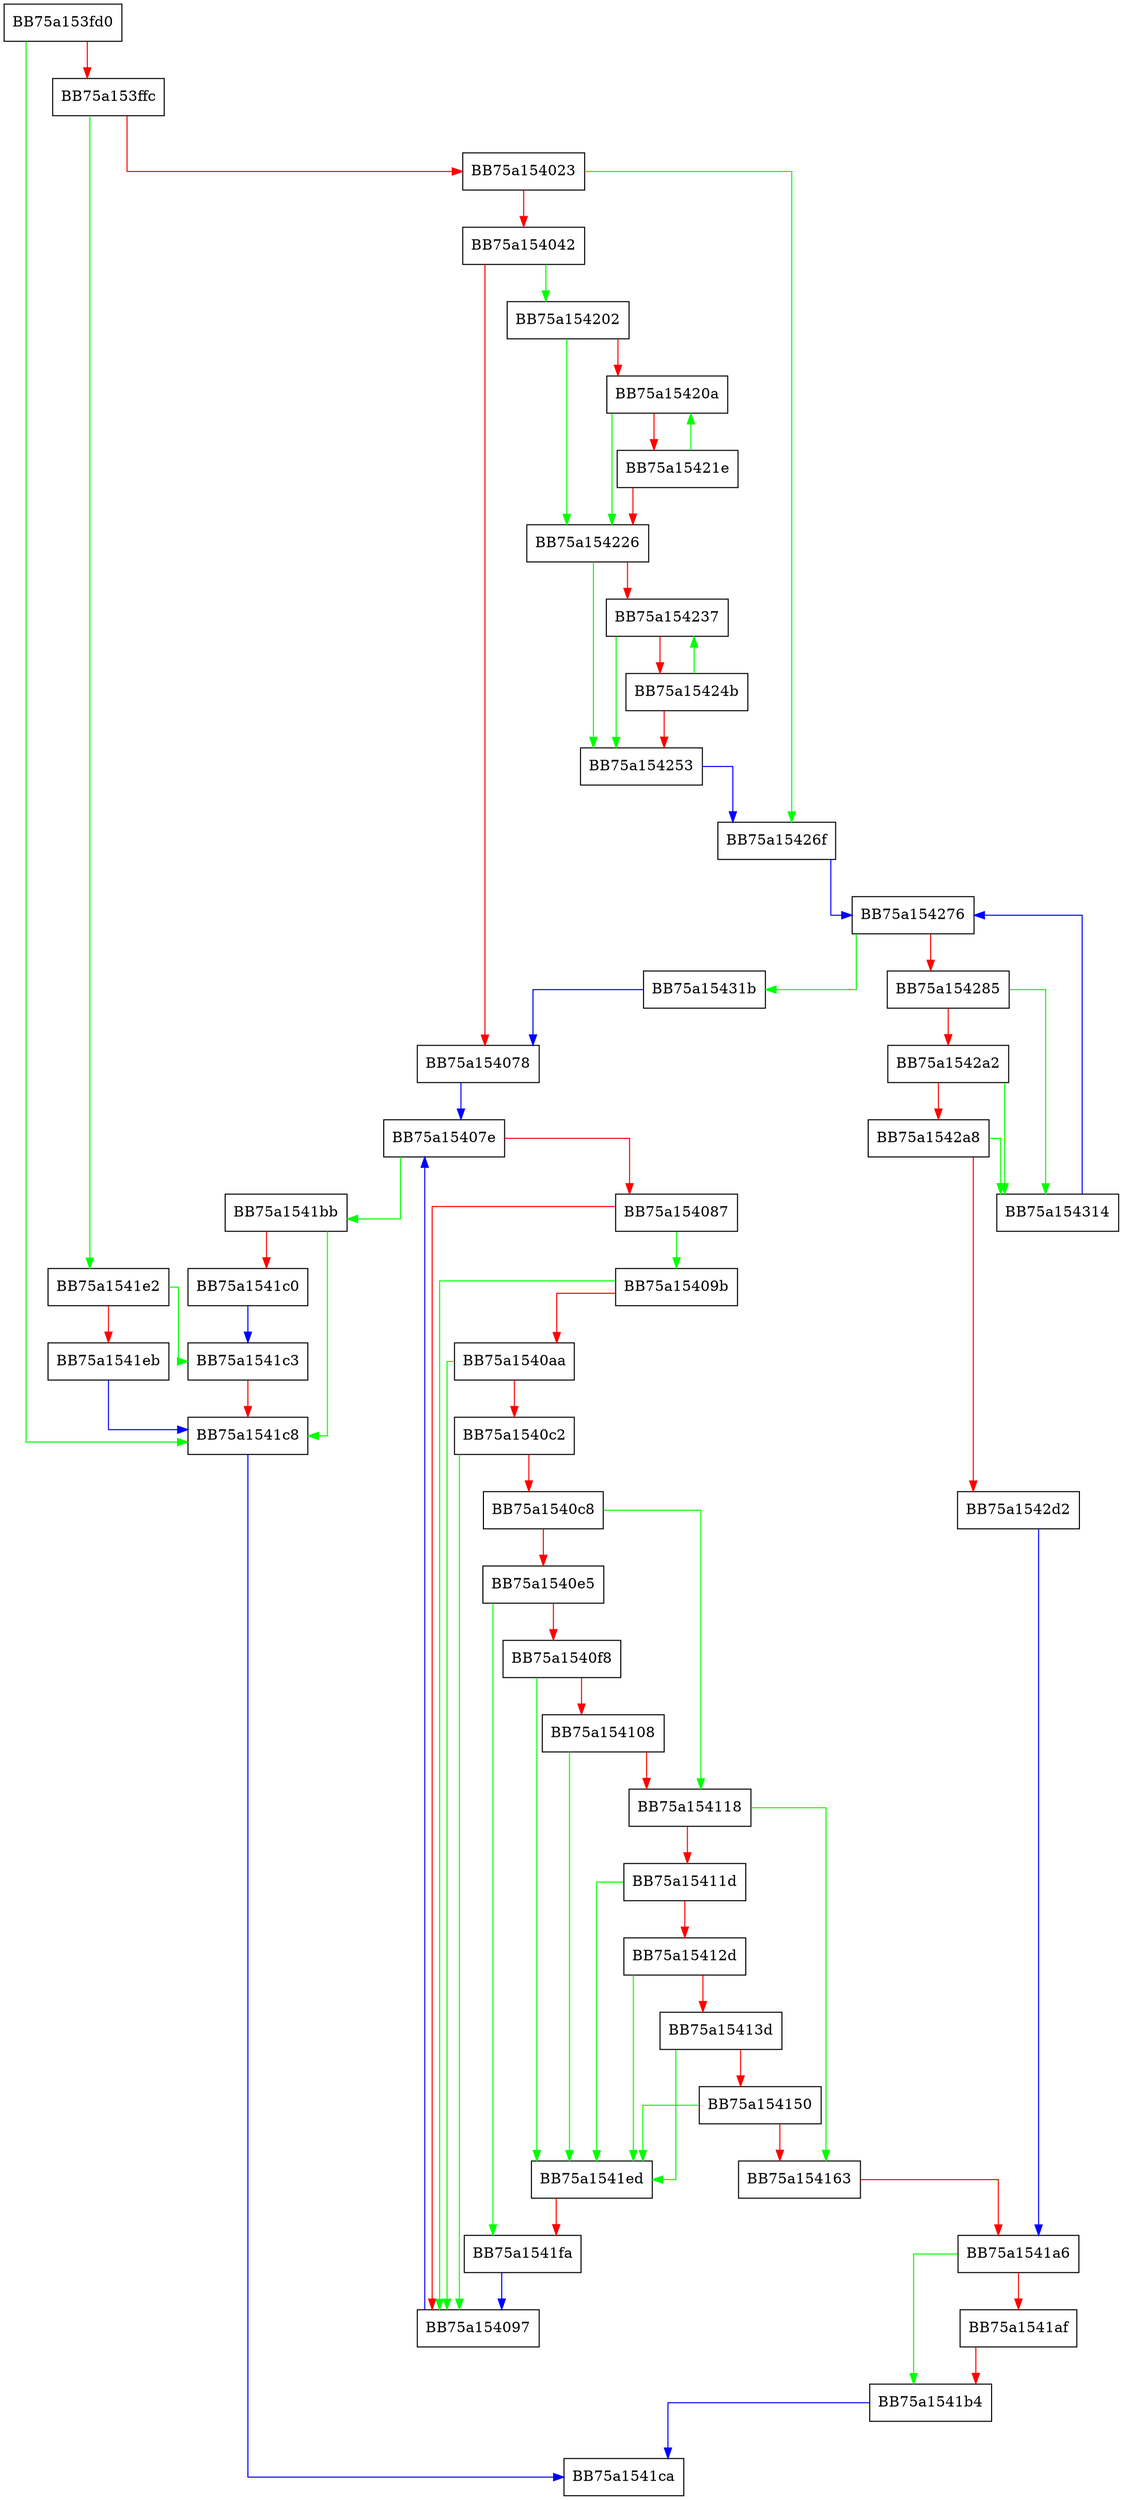 digraph fpath_in_DB {
  node [shape="box"];
  graph [splines=ortho];
  BB75a153fd0 -> BB75a1541c8 [color="green"];
  BB75a153fd0 -> BB75a153ffc [color="red"];
  BB75a153ffc -> BB75a1541e2 [color="green"];
  BB75a153ffc -> BB75a154023 [color="red"];
  BB75a154023 -> BB75a15426f [color="green"];
  BB75a154023 -> BB75a154042 [color="red"];
  BB75a154042 -> BB75a154202 [color="green"];
  BB75a154042 -> BB75a154078 [color="red"];
  BB75a154078 -> BB75a15407e [color="blue"];
  BB75a15407e -> BB75a1541bb [color="green"];
  BB75a15407e -> BB75a154087 [color="red"];
  BB75a154087 -> BB75a15409b [color="green"];
  BB75a154087 -> BB75a154097 [color="red"];
  BB75a154097 -> BB75a15407e [color="blue"];
  BB75a15409b -> BB75a154097 [color="green"];
  BB75a15409b -> BB75a1540aa [color="red"];
  BB75a1540aa -> BB75a154097 [color="green"];
  BB75a1540aa -> BB75a1540c2 [color="red"];
  BB75a1540c2 -> BB75a154097 [color="green"];
  BB75a1540c2 -> BB75a1540c8 [color="red"];
  BB75a1540c8 -> BB75a154118 [color="green"];
  BB75a1540c8 -> BB75a1540e5 [color="red"];
  BB75a1540e5 -> BB75a1541fa [color="green"];
  BB75a1540e5 -> BB75a1540f8 [color="red"];
  BB75a1540f8 -> BB75a1541ed [color="green"];
  BB75a1540f8 -> BB75a154108 [color="red"];
  BB75a154108 -> BB75a1541ed [color="green"];
  BB75a154108 -> BB75a154118 [color="red"];
  BB75a154118 -> BB75a154163 [color="green"];
  BB75a154118 -> BB75a15411d [color="red"];
  BB75a15411d -> BB75a1541ed [color="green"];
  BB75a15411d -> BB75a15412d [color="red"];
  BB75a15412d -> BB75a1541ed [color="green"];
  BB75a15412d -> BB75a15413d [color="red"];
  BB75a15413d -> BB75a1541ed [color="green"];
  BB75a15413d -> BB75a154150 [color="red"];
  BB75a154150 -> BB75a1541ed [color="green"];
  BB75a154150 -> BB75a154163 [color="red"];
  BB75a154163 -> BB75a1541a6 [color="red"];
  BB75a1541a6 -> BB75a1541b4 [color="green"];
  BB75a1541a6 -> BB75a1541af [color="red"];
  BB75a1541af -> BB75a1541b4 [color="red"];
  BB75a1541b4 -> BB75a1541ca [color="blue"];
  BB75a1541bb -> BB75a1541c8 [color="green"];
  BB75a1541bb -> BB75a1541c0 [color="red"];
  BB75a1541c0 -> BB75a1541c3 [color="blue"];
  BB75a1541c3 -> BB75a1541c8 [color="red"];
  BB75a1541c8 -> BB75a1541ca [color="blue"];
  BB75a1541e2 -> BB75a1541c3 [color="green"];
  BB75a1541e2 -> BB75a1541eb [color="red"];
  BB75a1541eb -> BB75a1541c8 [color="blue"];
  BB75a1541ed -> BB75a1541fa [color="red"];
  BB75a1541fa -> BB75a154097 [color="blue"];
  BB75a154202 -> BB75a154226 [color="green"];
  BB75a154202 -> BB75a15420a [color="red"];
  BB75a15420a -> BB75a154226 [color="green"];
  BB75a15420a -> BB75a15421e [color="red"];
  BB75a15421e -> BB75a15420a [color="green"];
  BB75a15421e -> BB75a154226 [color="red"];
  BB75a154226 -> BB75a154253 [color="green"];
  BB75a154226 -> BB75a154237 [color="red"];
  BB75a154237 -> BB75a154253 [color="green"];
  BB75a154237 -> BB75a15424b [color="red"];
  BB75a15424b -> BB75a154237 [color="green"];
  BB75a15424b -> BB75a154253 [color="red"];
  BB75a154253 -> BB75a15426f [color="blue"];
  BB75a15426f -> BB75a154276 [color="blue"];
  BB75a154276 -> BB75a15431b [color="green"];
  BB75a154276 -> BB75a154285 [color="red"];
  BB75a154285 -> BB75a154314 [color="green"];
  BB75a154285 -> BB75a1542a2 [color="red"];
  BB75a1542a2 -> BB75a154314 [color="green"];
  BB75a1542a2 -> BB75a1542a8 [color="red"];
  BB75a1542a8 -> BB75a154314 [color="green"];
  BB75a1542a8 -> BB75a1542d2 [color="red"];
  BB75a1542d2 -> BB75a1541a6 [color="blue"];
  BB75a154314 -> BB75a154276 [color="blue"];
  BB75a15431b -> BB75a154078 [color="blue"];
}